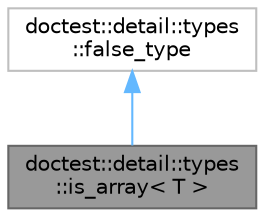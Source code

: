 digraph "doctest::detail::types::is_array&lt; T &gt;"
{
 // LATEX_PDF_SIZE
  bgcolor="transparent";
  edge [fontname=Helvetica,fontsize=10,labelfontname=Helvetica,labelfontsize=10];
  node [fontname=Helvetica,fontsize=10,shape=box,height=0.2,width=0.4];
  Node1 [id="Node000001",label="doctest::detail::types\l::is_array\< T \>",height=0.2,width=0.4,color="gray40", fillcolor="grey60", style="filled", fontcolor="black",tooltip=" "];
  Node2 -> Node1 [id="edge1_Node000001_Node000002",dir="back",color="steelblue1",style="solid",tooltip=" "];
  Node2 [id="Node000002",label="doctest::detail::types\l::false_type",height=0.2,width=0.4,color="grey75", fillcolor="white", style="filled",URL="$structdoctest_1_1detail_1_1types_1_1false__type.html",tooltip=" "];
}
